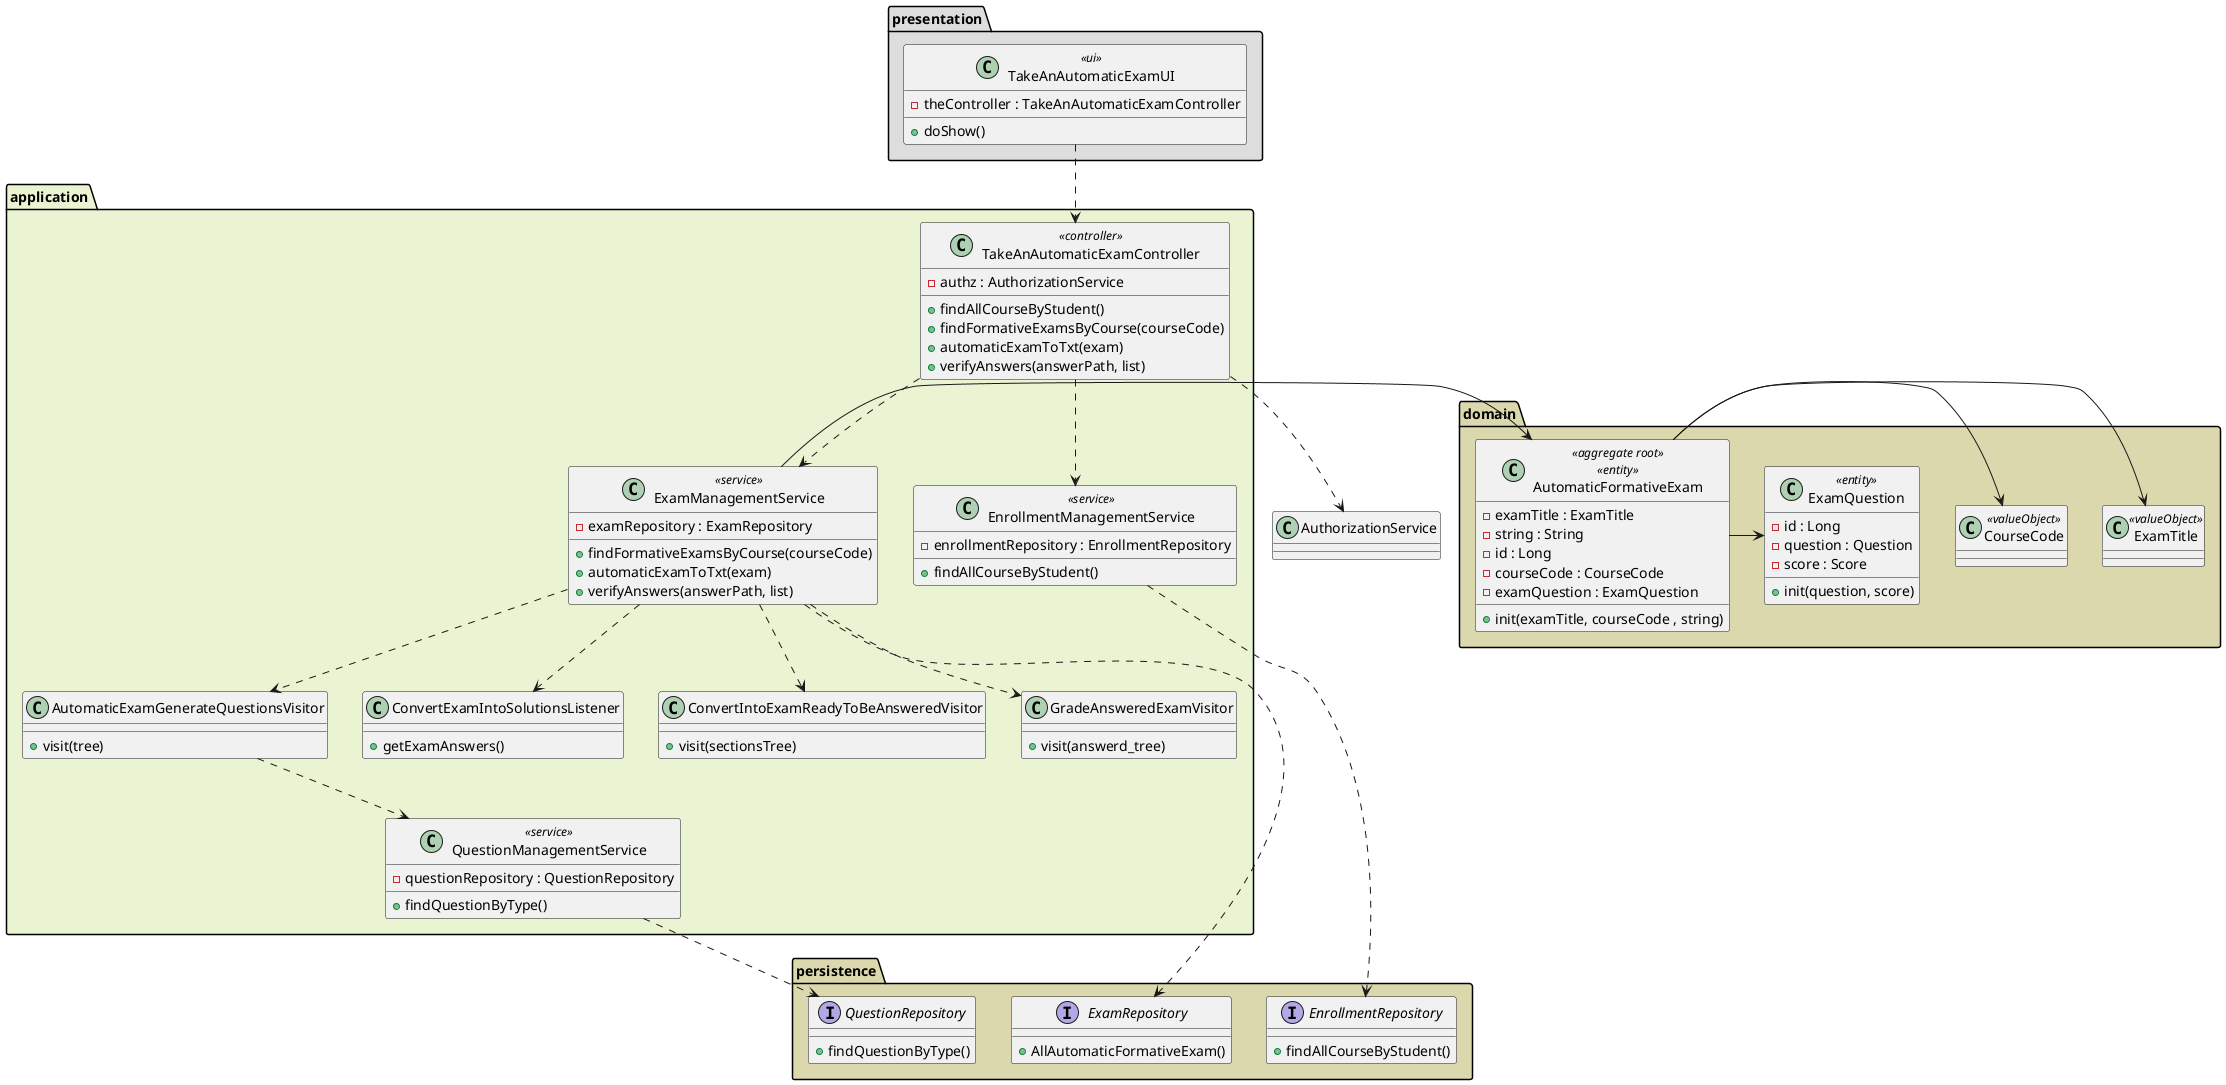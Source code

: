 @startuml
'https://plantuml.com/class-diagram

package "presentation" #DDDDDD{
    class TakeAnAutomaticExamUI <<ui>>{
    - theController : TakeAnAutomaticExamController
    + doShow()
    }
}



package "domain" #dbd8ae{

        class AutomaticFormativeExam <<aggregate root>> <<entity>>{
        - examTitle : ExamTitle
        - string : String
        - id : Long
        - courseCode : CourseCode
        - examQuestion : ExamQuestion
        + init(examTitle, courseCode , string)

        }
        class ExamTitle <<valueObject>> {
        }

        class CourseCode <<valueObject>> {
        }

         class ExamQuestion <<entity>> {
         - id : Long
         - question : Question
         - score : Score
         + init(question, score)
         }


}
    package "persistence" #dbd8ae{
       interface ExamRepository{
       + AllAutomaticFormativeExam()
       }

         interface QuestionRepository{
              + findQuestionByType()
              }
                interface EnrollmentRepository{
                            + findAllCourseByStudent()
                            }

    }
package "application" #eaf4d3{
    class TakeAnAutomaticExamController <<controller>>{
        - authz : AuthorizationService
        + findAllCourseByStudent()
        + findFormativeExamsByCourse(courseCode)
        + automaticExamToTxt(exam)
        + verifyAnswers(answerPath, list)
       }

    class ExamManagementService <<service>>{
         - examRepository : ExamRepository
         + findFormativeExamsByCourse(courseCode)
         + automaticExamToTxt(exam)
         + verifyAnswers(answerPath, list)
    }
     class EnrollmentManagementService <<service>>{
         - enrollmentRepository : EnrollmentRepository
         + findAllCourseByStudent()
            }

    class QuestionManagementService <<service>>{
             - questionRepository : QuestionRepository
             + findQuestionByType()
        }

    class AutomaticExamGenerateQuestionsVisitor{
        + visit(tree)
    }

    class ConvertExamIntoSolutionsListener {
        + getExamAnswers()

    }

    class ConvertIntoExamReadyToBeAnsweredVisitor{
        + visit(sectionsTree)
        }

    class GradeAnsweredExamVisitor{
        + visit(answerd_tree)
        }
}



TakeAnAutomaticExamController .-> AuthorizationService
TakeAnAutomaticExamUI .-> TakeAnAutomaticExamController
TakeAnAutomaticExamController .-> ExamManagementService
TakeAnAutomaticExamController .-> EnrollmentManagementService


ExamManagementService -> AutomaticFormativeExam

AutomaticFormativeExam -> ExamTitle
AutomaticFormativeExam -> CourseCode
AutomaticFormativeExam -> ExamQuestion

ExamManagementService .-> ExamRepository
ExamManagementService .-> AutomaticExamGenerateQuestionsVisitor
AutomaticExamGenerateQuestionsVisitor .-> QuestionManagementService
ExamManagementService .-> ConvertExamIntoSolutionsListener
ExamManagementService .-> ConvertIntoExamReadyToBeAnsweredVisitor
ExamManagementService .->  GradeAnsweredExamVisitor
QuestionManagementService .-> QuestionRepository
EnrollmentManagementService .-> EnrollmentRepository

@enduml
